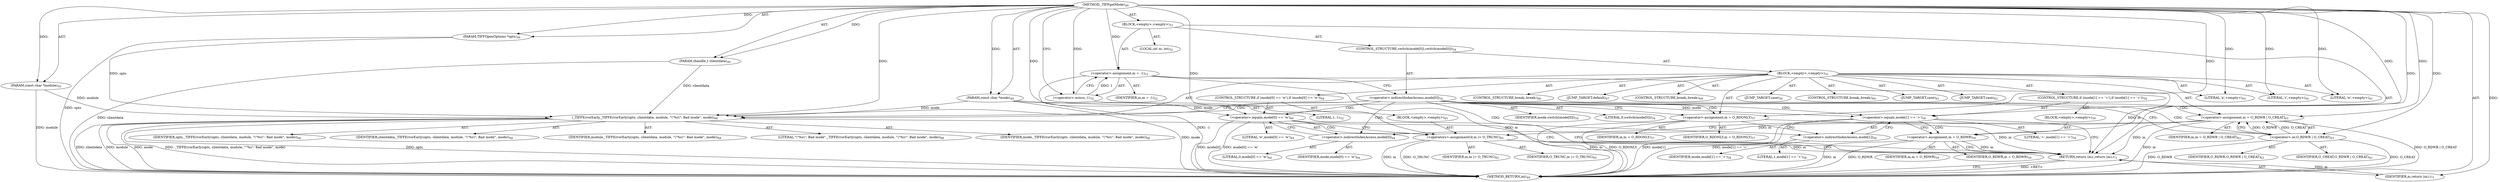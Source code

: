digraph "_TIFFgetMode" {  
"41" [label = <(METHOD,_TIFFgetMode)<SUB>49</SUB>> ]
"42" [label = <(PARAM,TIFFOpenOptions *opts)<SUB>49</SUB>> ]
"43" [label = <(PARAM,thandle_t clientdata)<SUB>49</SUB>> ]
"44" [label = <(PARAM,const char *mode)<SUB>49</SUB>> ]
"45" [label = <(PARAM,const char *module)<SUB>50</SUB>> ]
"46" [label = <(BLOCK,&lt;empty&gt;,&lt;empty&gt;)<SUB>51</SUB>> ]
"47" [label = <(LOCAL,int m: int)<SUB>52</SUB>> ]
"48" [label = <(&lt;operator&gt;.assignment,m = -1)<SUB>52</SUB>> ]
"49" [label = <(IDENTIFIER,m,m = -1)<SUB>52</SUB>> ]
"50" [label = <(&lt;operator&gt;.minus,-1)<SUB>52</SUB>> ]
"51" [label = <(LITERAL,1,-1)<SUB>52</SUB>> ]
"52" [label = <(CONTROL_STRUCTURE,switch(mode[0]),switch(mode[0]))<SUB>54</SUB>> ]
"53" [label = <(&lt;operator&gt;.indirectIndexAccess,mode[0])<SUB>54</SUB>> ]
"54" [label = <(IDENTIFIER,mode,switch(mode[0]))<SUB>54</SUB>> ]
"55" [label = <(LITERAL,0,switch(mode[0]))<SUB>54</SUB>> ]
"56" [label = <(BLOCK,&lt;empty&gt;,&lt;empty&gt;)<SUB>55</SUB>> ]
"57" [label = <(JUMP_TARGET,case)<SUB>56</SUB>> ]
"58" [label = <(LITERAL,'r',&lt;empty&gt;)<SUB>56</SUB>> ]
"59" [label = <(&lt;operator&gt;.assignment,m = O_RDONLY)<SUB>57</SUB>> ]
"60" [label = <(IDENTIFIER,m,m = O_RDONLY)<SUB>57</SUB>> ]
"61" [label = <(IDENTIFIER,O_RDONLY,m = O_RDONLY)<SUB>57</SUB>> ]
"62" [label = <(CONTROL_STRUCTURE,if (mode[1] == '+'),if (mode[1] == '+'))<SUB>58</SUB>> ]
"63" [label = <(&lt;operator&gt;.equals,mode[1] == '+')<SUB>58</SUB>> ]
"64" [label = <(&lt;operator&gt;.indirectIndexAccess,mode[1])<SUB>58</SUB>> ]
"65" [label = <(IDENTIFIER,mode,mode[1] == '+')<SUB>58</SUB>> ]
"66" [label = <(LITERAL,1,mode[1] == '+')<SUB>58</SUB>> ]
"67" [label = <(LITERAL,'+',mode[1] == '+')<SUB>58</SUB>> ]
"68" [label = <(BLOCK,&lt;empty&gt;,&lt;empty&gt;)<SUB>59</SUB>> ]
"69" [label = <(&lt;operator&gt;.assignment,m = O_RDWR)<SUB>59</SUB>> ]
"70" [label = <(IDENTIFIER,m,m = O_RDWR)<SUB>59</SUB>> ]
"71" [label = <(IDENTIFIER,O_RDWR,m = O_RDWR)<SUB>59</SUB>> ]
"72" [label = <(CONTROL_STRUCTURE,break;,break;)<SUB>60</SUB>> ]
"73" [label = <(JUMP_TARGET,case)<SUB>61</SUB>> ]
"74" [label = <(LITERAL,'w',&lt;empty&gt;)<SUB>61</SUB>> ]
"75" [label = <(JUMP_TARGET,case)<SUB>62</SUB>> ]
"76" [label = <(LITERAL,'a',&lt;empty&gt;)<SUB>62</SUB>> ]
"77" [label = <(&lt;operator&gt;.assignment,m = O_RDWR | O_CREAT)<SUB>63</SUB>> ]
"78" [label = <(IDENTIFIER,m,m = O_RDWR | O_CREAT)<SUB>63</SUB>> ]
"79" [label = <(&lt;operator&gt;.or,O_RDWR | O_CREAT)<SUB>63</SUB>> ]
"80" [label = <(IDENTIFIER,O_RDWR,O_RDWR | O_CREAT)<SUB>63</SUB>> ]
"81" [label = <(IDENTIFIER,O_CREAT,O_RDWR | O_CREAT)<SUB>63</SUB>> ]
"82" [label = <(CONTROL_STRUCTURE,if (mode[0] == 'w'),if (mode[0] == 'w'))<SUB>64</SUB>> ]
"83" [label = <(&lt;operator&gt;.equals,mode[0] == 'w')<SUB>64</SUB>> ]
"84" [label = <(&lt;operator&gt;.indirectIndexAccess,mode[0])<SUB>64</SUB>> ]
"85" [label = <(IDENTIFIER,mode,mode[0] == 'w')<SUB>64</SUB>> ]
"86" [label = <(LITERAL,0,mode[0] == 'w')<SUB>64</SUB>> ]
"87" [label = <(LITERAL,'w',mode[0] == 'w')<SUB>64</SUB>> ]
"88" [label = <(BLOCK,&lt;empty&gt;,&lt;empty&gt;)<SUB>65</SUB>> ]
"89" [label = <(&lt;operators&gt;.assignmentOr,m |= O_TRUNC)<SUB>65</SUB>> ]
"90" [label = <(IDENTIFIER,m,m |= O_TRUNC)<SUB>65</SUB>> ]
"91" [label = <(IDENTIFIER,O_TRUNC,m |= O_TRUNC)<SUB>65</SUB>> ]
"92" [label = <(CONTROL_STRUCTURE,break;,break;)<SUB>66</SUB>> ]
"93" [label = <(JUMP_TARGET,default)<SUB>67</SUB>> ]
"94" [label = <(_TIFFErrorEarly,_TIFFErrorEarly(opts, clientdata, module, &quot;\&quot;%s\&quot;: Bad mode&quot;, mode))<SUB>68</SUB>> ]
"95" [label = <(IDENTIFIER,opts,_TIFFErrorEarly(opts, clientdata, module, &quot;\&quot;%s\&quot;: Bad mode&quot;, mode))<SUB>68</SUB>> ]
"96" [label = <(IDENTIFIER,clientdata,_TIFFErrorEarly(opts, clientdata, module, &quot;\&quot;%s\&quot;: Bad mode&quot;, mode))<SUB>68</SUB>> ]
"97" [label = <(IDENTIFIER,module,_TIFFErrorEarly(opts, clientdata, module, &quot;\&quot;%s\&quot;: Bad mode&quot;, mode))<SUB>68</SUB>> ]
"98" [label = <(LITERAL,&quot;\&quot;%s\&quot;: Bad mode&quot;,_TIFFErrorEarly(opts, clientdata, module, &quot;\&quot;%s\&quot;: Bad mode&quot;, mode))<SUB>68</SUB>> ]
"99" [label = <(IDENTIFIER,mode,_TIFFErrorEarly(opts, clientdata, module, &quot;\&quot;%s\&quot;: Bad mode&quot;, mode))<SUB>68</SUB>> ]
"100" [label = <(CONTROL_STRUCTURE,break;,break;)<SUB>69</SUB>> ]
"101" [label = <(RETURN,return (m);,return (m);)<SUB>71</SUB>> ]
"102" [label = <(IDENTIFIER,m,return (m);)<SUB>71</SUB>> ]
"103" [label = <(METHOD_RETURN,int)<SUB>49</SUB>> ]
  "41" -> "42"  [ label = "AST: "] 
  "41" -> "43"  [ label = "AST: "] 
  "41" -> "44"  [ label = "AST: "] 
  "41" -> "45"  [ label = "AST: "] 
  "41" -> "46"  [ label = "AST: "] 
  "41" -> "103"  [ label = "AST: "] 
  "46" -> "47"  [ label = "AST: "] 
  "46" -> "48"  [ label = "AST: "] 
  "46" -> "52"  [ label = "AST: "] 
  "46" -> "101"  [ label = "AST: "] 
  "48" -> "49"  [ label = "AST: "] 
  "48" -> "50"  [ label = "AST: "] 
  "50" -> "51"  [ label = "AST: "] 
  "52" -> "53"  [ label = "AST: "] 
  "52" -> "56"  [ label = "AST: "] 
  "53" -> "54"  [ label = "AST: "] 
  "53" -> "55"  [ label = "AST: "] 
  "56" -> "57"  [ label = "AST: "] 
  "56" -> "58"  [ label = "AST: "] 
  "56" -> "59"  [ label = "AST: "] 
  "56" -> "62"  [ label = "AST: "] 
  "56" -> "72"  [ label = "AST: "] 
  "56" -> "73"  [ label = "AST: "] 
  "56" -> "74"  [ label = "AST: "] 
  "56" -> "75"  [ label = "AST: "] 
  "56" -> "76"  [ label = "AST: "] 
  "56" -> "77"  [ label = "AST: "] 
  "56" -> "82"  [ label = "AST: "] 
  "56" -> "92"  [ label = "AST: "] 
  "56" -> "93"  [ label = "AST: "] 
  "56" -> "94"  [ label = "AST: "] 
  "56" -> "100"  [ label = "AST: "] 
  "59" -> "60"  [ label = "AST: "] 
  "59" -> "61"  [ label = "AST: "] 
  "62" -> "63"  [ label = "AST: "] 
  "62" -> "68"  [ label = "AST: "] 
  "63" -> "64"  [ label = "AST: "] 
  "63" -> "67"  [ label = "AST: "] 
  "64" -> "65"  [ label = "AST: "] 
  "64" -> "66"  [ label = "AST: "] 
  "68" -> "69"  [ label = "AST: "] 
  "69" -> "70"  [ label = "AST: "] 
  "69" -> "71"  [ label = "AST: "] 
  "77" -> "78"  [ label = "AST: "] 
  "77" -> "79"  [ label = "AST: "] 
  "79" -> "80"  [ label = "AST: "] 
  "79" -> "81"  [ label = "AST: "] 
  "82" -> "83"  [ label = "AST: "] 
  "82" -> "88"  [ label = "AST: "] 
  "83" -> "84"  [ label = "AST: "] 
  "83" -> "87"  [ label = "AST: "] 
  "84" -> "85"  [ label = "AST: "] 
  "84" -> "86"  [ label = "AST: "] 
  "88" -> "89"  [ label = "AST: "] 
  "89" -> "90"  [ label = "AST: "] 
  "89" -> "91"  [ label = "AST: "] 
  "94" -> "95"  [ label = "AST: "] 
  "94" -> "96"  [ label = "AST: "] 
  "94" -> "97"  [ label = "AST: "] 
  "94" -> "98"  [ label = "AST: "] 
  "94" -> "99"  [ label = "AST: "] 
  "101" -> "102"  [ label = "AST: "] 
  "48" -> "53"  [ label = "CFG: "] 
  "101" -> "103"  [ label = "CFG: "] 
  "50" -> "48"  [ label = "CFG: "] 
  "53" -> "59"  [ label = "CFG: "] 
  "53" -> "79"  [ label = "CFG: "] 
  "53" -> "94"  [ label = "CFG: "] 
  "59" -> "64"  [ label = "CFG: "] 
  "77" -> "84"  [ label = "CFG: "] 
  "94" -> "101"  [ label = "CFG: "] 
  "63" -> "69"  [ label = "CFG: "] 
  "63" -> "101"  [ label = "CFG: "] 
  "79" -> "77"  [ label = "CFG: "] 
  "83" -> "89"  [ label = "CFG: "] 
  "83" -> "101"  [ label = "CFG: "] 
  "64" -> "63"  [ label = "CFG: "] 
  "69" -> "101"  [ label = "CFG: "] 
  "84" -> "83"  [ label = "CFG: "] 
  "89" -> "101"  [ label = "CFG: "] 
  "41" -> "50"  [ label = "CFG: "] 
  "101" -> "103"  [ label = "DDG: &lt;RET&gt;"] 
  "42" -> "103"  [ label = "DDG: opts"] 
  "43" -> "103"  [ label = "DDG: clientdata"] 
  "44" -> "103"  [ label = "DDG: mode"] 
  "45" -> "103"  [ label = "DDG: module"] 
  "48" -> "103"  [ label = "DDG: m"] 
  "48" -> "103"  [ label = "DDG: -1"] 
  "94" -> "103"  [ label = "DDG: opts"] 
  "94" -> "103"  [ label = "DDG: clientdata"] 
  "94" -> "103"  [ label = "DDG: module"] 
  "94" -> "103"  [ label = "DDG: mode"] 
  "94" -> "103"  [ label = "DDG: _TIFFErrorEarly(opts, clientdata, module, &quot;\&quot;%s\&quot;: Bad mode&quot;, mode)"] 
  "77" -> "103"  [ label = "DDG: m"] 
  "79" -> "103"  [ label = "DDG: O_RDWR"] 
  "77" -> "103"  [ label = "DDG: O_RDWR | O_CREAT"] 
  "83" -> "103"  [ label = "DDG: mode[0]"] 
  "83" -> "103"  [ label = "DDG: mode[0] == 'w'"] 
  "89" -> "103"  [ label = "DDG: m"] 
  "59" -> "103"  [ label = "DDG: m"] 
  "63" -> "103"  [ label = "DDG: mode[1]"] 
  "63" -> "103"  [ label = "DDG: mode[1] == '+'"] 
  "69" -> "103"  [ label = "DDG: m"] 
  "69" -> "103"  [ label = "DDG: O_RDWR"] 
  "79" -> "103"  [ label = "DDG: O_CREAT"] 
  "59" -> "103"  [ label = "DDG: O_RDONLY"] 
  "89" -> "103"  [ label = "DDG: O_TRUNC"] 
  "41" -> "42"  [ label = "DDG: "] 
  "41" -> "43"  [ label = "DDG: "] 
  "41" -> "44"  [ label = "DDG: "] 
  "41" -> "45"  [ label = "DDG: "] 
  "50" -> "48"  [ label = "DDG: 1"] 
  "102" -> "101"  [ label = "DDG: m"] 
  "48" -> "101"  [ label = "DDG: m"] 
  "59" -> "101"  [ label = "DDG: m"] 
  "69" -> "101"  [ label = "DDG: m"] 
  "89" -> "101"  [ label = "DDG: m"] 
  "77" -> "101"  [ label = "DDG: m"] 
  "41" -> "48"  [ label = "DDG: "] 
  "41" -> "102"  [ label = "DDG: "] 
  "41" -> "50"  [ label = "DDG: "] 
  "41" -> "58"  [ label = "DDG: "] 
  "41" -> "59"  [ label = "DDG: "] 
  "41" -> "74"  [ label = "DDG: "] 
  "41" -> "76"  [ label = "DDG: "] 
  "79" -> "77"  [ label = "DDG: O_RDWR"] 
  "79" -> "77"  [ label = "DDG: O_CREAT"] 
  "41" -> "77"  [ label = "DDG: "] 
  "42" -> "94"  [ label = "DDG: opts"] 
  "41" -> "94"  [ label = "DDG: "] 
  "43" -> "94"  [ label = "DDG: clientdata"] 
  "45" -> "94"  [ label = "DDG: module"] 
  "44" -> "94"  [ label = "DDG: mode"] 
  "44" -> "63"  [ label = "DDG: mode"] 
  "41" -> "63"  [ label = "DDG: "] 
  "41" -> "69"  [ label = "DDG: "] 
  "41" -> "79"  [ label = "DDG: "] 
  "44" -> "83"  [ label = "DDG: mode"] 
  "41" -> "83"  [ label = "DDG: "] 
  "41" -> "89"  [ label = "DDG: "] 
  "77" -> "89"  [ label = "DDG: m"] 
  "53" -> "94"  [ label = "CDG: "] 
  "53" -> "77"  [ label = "CDG: "] 
  "53" -> "64"  [ label = "CDG: "] 
  "53" -> "83"  [ label = "CDG: "] 
  "53" -> "84"  [ label = "CDG: "] 
  "53" -> "63"  [ label = "CDG: "] 
  "53" -> "59"  [ label = "CDG: "] 
  "53" -> "79"  [ label = "CDG: "] 
  "63" -> "69"  [ label = "CDG: "] 
  "83" -> "89"  [ label = "CDG: "] 
}
